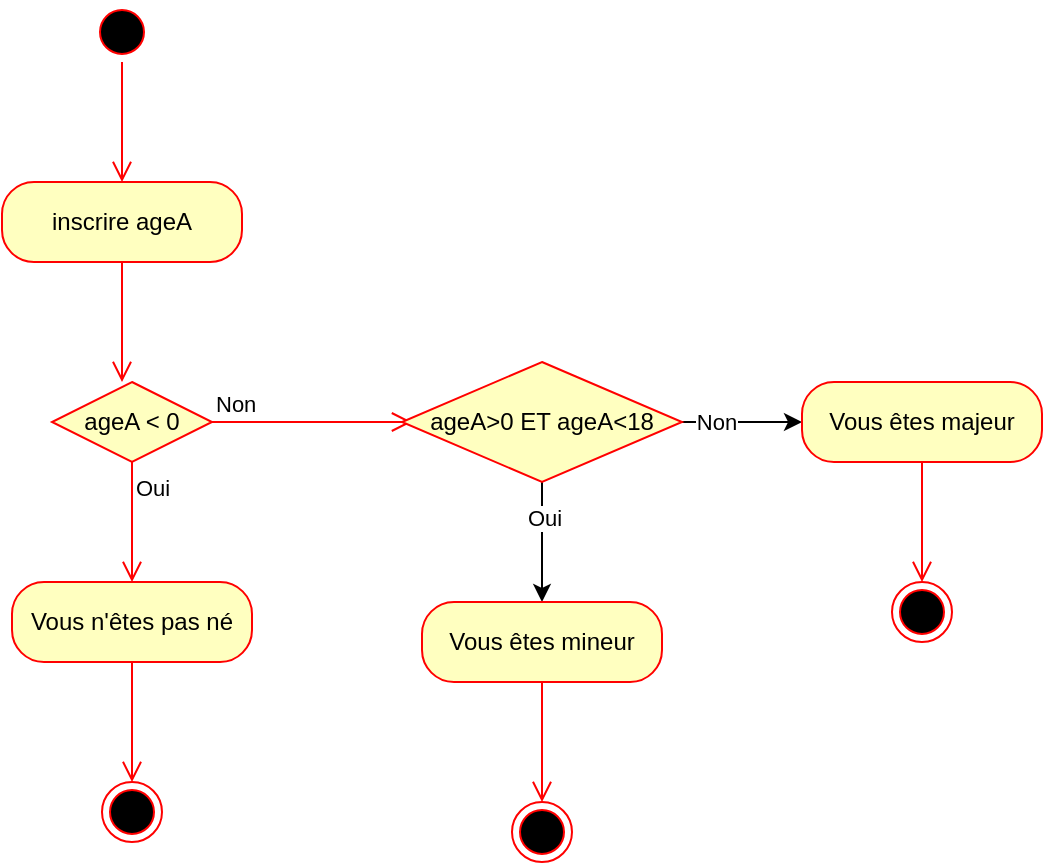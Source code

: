 <mxfile version="22.0.3" type="device">
  <diagram name="Page-1" id="ckpVUqzXoxXTCGzQP8YA">
    <mxGraphModel dx="538" dy="404" grid="1" gridSize="10" guides="1" tooltips="1" connect="1" arrows="1" fold="1" page="1" pageScale="1" pageWidth="827" pageHeight="1169" math="0" shadow="0">
      <root>
        <mxCell id="0" />
        <mxCell id="1" parent="0" />
        <mxCell id="kAQAbklGU4Ek4B-4lp5r-1" value="" style="ellipse;html=1;shape=startState;fillColor=#000000;strokeColor=#ff0000;" vertex="1" parent="1">
          <mxGeometry x="175" y="30" width="30" height="30" as="geometry" />
        </mxCell>
        <mxCell id="kAQAbklGU4Ek4B-4lp5r-2" value="" style="edgeStyle=orthogonalEdgeStyle;html=1;verticalAlign=bottom;endArrow=open;endSize=8;strokeColor=#ff0000;rounded=0;" edge="1" source="kAQAbklGU4Ek4B-4lp5r-1" parent="1">
          <mxGeometry relative="1" as="geometry">
            <mxPoint x="190" y="120" as="targetPoint" />
          </mxGeometry>
        </mxCell>
        <mxCell id="kAQAbklGU4Ek4B-4lp5r-3" value="inscrire ageA" style="rounded=1;whiteSpace=wrap;html=1;arcSize=40;fontColor=#000000;fillColor=#ffffc0;strokeColor=#ff0000;" vertex="1" parent="1">
          <mxGeometry x="130" y="120" width="120" height="40" as="geometry" />
        </mxCell>
        <mxCell id="kAQAbklGU4Ek4B-4lp5r-4" value="" style="edgeStyle=orthogonalEdgeStyle;html=1;verticalAlign=bottom;endArrow=open;endSize=8;strokeColor=#ff0000;rounded=0;" edge="1" source="kAQAbklGU4Ek4B-4lp5r-3" parent="1">
          <mxGeometry relative="1" as="geometry">
            <mxPoint x="190" y="220" as="targetPoint" />
          </mxGeometry>
        </mxCell>
        <mxCell id="kAQAbklGU4Ek4B-4lp5r-5" value="ageA &amp;lt; 0" style="rhombus;whiteSpace=wrap;html=1;fontColor=#000000;fillColor=#ffffc0;strokeColor=#ff0000;" vertex="1" parent="1">
          <mxGeometry x="155" y="220" width="80" height="40" as="geometry" />
        </mxCell>
        <mxCell id="kAQAbklGU4Ek4B-4lp5r-6" value="Non" style="edgeStyle=orthogonalEdgeStyle;html=1;align=left;verticalAlign=bottom;endArrow=open;endSize=8;strokeColor=#ff0000;rounded=0;" edge="1" source="kAQAbklGU4Ek4B-4lp5r-5" parent="1">
          <mxGeometry x="-1" relative="1" as="geometry">
            <mxPoint x="335" y="240" as="targetPoint" />
          </mxGeometry>
        </mxCell>
        <mxCell id="kAQAbklGU4Ek4B-4lp5r-7" value="Oui" style="edgeStyle=orthogonalEdgeStyle;html=1;align=left;verticalAlign=top;endArrow=open;endSize=8;strokeColor=#ff0000;rounded=0;" edge="1" source="kAQAbklGU4Ek4B-4lp5r-5" parent="1">
          <mxGeometry x="-1" relative="1" as="geometry">
            <mxPoint x="195" y="320" as="targetPoint" />
          </mxGeometry>
        </mxCell>
        <mxCell id="kAQAbklGU4Ek4B-4lp5r-8" value="Vous n&#39;êtes pas né" style="rounded=1;whiteSpace=wrap;html=1;arcSize=40;fontColor=#000000;fillColor=#ffffc0;strokeColor=#ff0000;" vertex="1" parent="1">
          <mxGeometry x="135" y="320" width="120" height="40" as="geometry" />
        </mxCell>
        <mxCell id="kAQAbklGU4Ek4B-4lp5r-9" value="" style="edgeStyle=orthogonalEdgeStyle;html=1;verticalAlign=bottom;endArrow=open;endSize=8;strokeColor=#ff0000;rounded=0;" edge="1" source="kAQAbklGU4Ek4B-4lp5r-8" parent="1">
          <mxGeometry relative="1" as="geometry">
            <mxPoint x="195" y="420" as="targetPoint" />
          </mxGeometry>
        </mxCell>
        <mxCell id="kAQAbklGU4Ek4B-4lp5r-13" style="edgeStyle=orthogonalEdgeStyle;rounded=0;orthogonalLoop=1;jettySize=auto;html=1;" edge="1" parent="1" source="kAQAbklGU4Ek4B-4lp5r-10">
          <mxGeometry relative="1" as="geometry">
            <mxPoint x="400" y="330" as="targetPoint" />
          </mxGeometry>
        </mxCell>
        <mxCell id="kAQAbklGU4Ek4B-4lp5r-15" value="Oui" style="edgeLabel;html=1;align=center;verticalAlign=middle;resizable=0;points=[];" vertex="1" connectable="0" parent="kAQAbklGU4Ek4B-4lp5r-13">
          <mxGeometry x="-0.416" y="1" relative="1" as="geometry">
            <mxPoint as="offset" />
          </mxGeometry>
        </mxCell>
        <mxCell id="kAQAbklGU4Ek4B-4lp5r-14" style="edgeStyle=orthogonalEdgeStyle;rounded=0;orthogonalLoop=1;jettySize=auto;html=1;" edge="1" parent="1" source="kAQAbklGU4Ek4B-4lp5r-10">
          <mxGeometry relative="1" as="geometry">
            <mxPoint x="530" y="240" as="targetPoint" />
          </mxGeometry>
        </mxCell>
        <mxCell id="kAQAbklGU4Ek4B-4lp5r-16" value="Non" style="edgeLabel;html=1;align=center;verticalAlign=middle;resizable=0;points=[];" vertex="1" connectable="0" parent="kAQAbklGU4Ek4B-4lp5r-14">
          <mxGeometry x="-0.449" relative="1" as="geometry">
            <mxPoint as="offset" />
          </mxGeometry>
        </mxCell>
        <mxCell id="kAQAbklGU4Ek4B-4lp5r-10" value="ageA&amp;gt;0 ET ageA&amp;lt;18" style="rhombus;whiteSpace=wrap;html=1;fontColor=#000000;fillColor=#ffffc0;strokeColor=#ff0000;" vertex="1" parent="1">
          <mxGeometry x="330" y="210" width="140" height="60" as="geometry" />
        </mxCell>
        <mxCell id="kAQAbklGU4Ek4B-4lp5r-17" value="Vous êtes mineur" style="rounded=1;whiteSpace=wrap;html=1;arcSize=40;fontColor=#000000;fillColor=#ffffc0;strokeColor=#ff0000;" vertex="1" parent="1">
          <mxGeometry x="340" y="330" width="120" height="40" as="geometry" />
        </mxCell>
        <mxCell id="kAQAbklGU4Ek4B-4lp5r-18" value="" style="edgeStyle=orthogonalEdgeStyle;html=1;verticalAlign=bottom;endArrow=open;endSize=8;strokeColor=#ff0000;rounded=0;" edge="1" source="kAQAbklGU4Ek4B-4lp5r-17" parent="1">
          <mxGeometry relative="1" as="geometry">
            <mxPoint x="400" y="430" as="targetPoint" />
          </mxGeometry>
        </mxCell>
        <mxCell id="kAQAbklGU4Ek4B-4lp5r-19" value="Vous êtes majeur" style="rounded=1;whiteSpace=wrap;html=1;arcSize=40;fontColor=#000000;fillColor=#ffffc0;strokeColor=#ff0000;" vertex="1" parent="1">
          <mxGeometry x="530" y="220" width="120" height="40" as="geometry" />
        </mxCell>
        <mxCell id="kAQAbklGU4Ek4B-4lp5r-20" value="" style="edgeStyle=orthogonalEdgeStyle;html=1;verticalAlign=bottom;endArrow=open;endSize=8;strokeColor=#ff0000;rounded=0;" edge="1" source="kAQAbklGU4Ek4B-4lp5r-19" parent="1">
          <mxGeometry relative="1" as="geometry">
            <mxPoint x="590" y="320" as="targetPoint" />
          </mxGeometry>
        </mxCell>
        <mxCell id="kAQAbklGU4Ek4B-4lp5r-21" value="" style="ellipse;html=1;shape=endState;fillColor=#000000;strokeColor=#ff0000;" vertex="1" parent="1">
          <mxGeometry x="575" y="320" width="30" height="30" as="geometry" />
        </mxCell>
        <mxCell id="kAQAbklGU4Ek4B-4lp5r-22" value="" style="ellipse;html=1;shape=endState;fillColor=#000000;strokeColor=#ff0000;" vertex="1" parent="1">
          <mxGeometry x="385" y="430" width="30" height="30" as="geometry" />
        </mxCell>
        <mxCell id="kAQAbklGU4Ek4B-4lp5r-23" value="" style="ellipse;html=1;shape=endState;fillColor=#000000;strokeColor=#ff0000;" vertex="1" parent="1">
          <mxGeometry x="180" y="420" width="30" height="30" as="geometry" />
        </mxCell>
      </root>
    </mxGraphModel>
  </diagram>
</mxfile>
